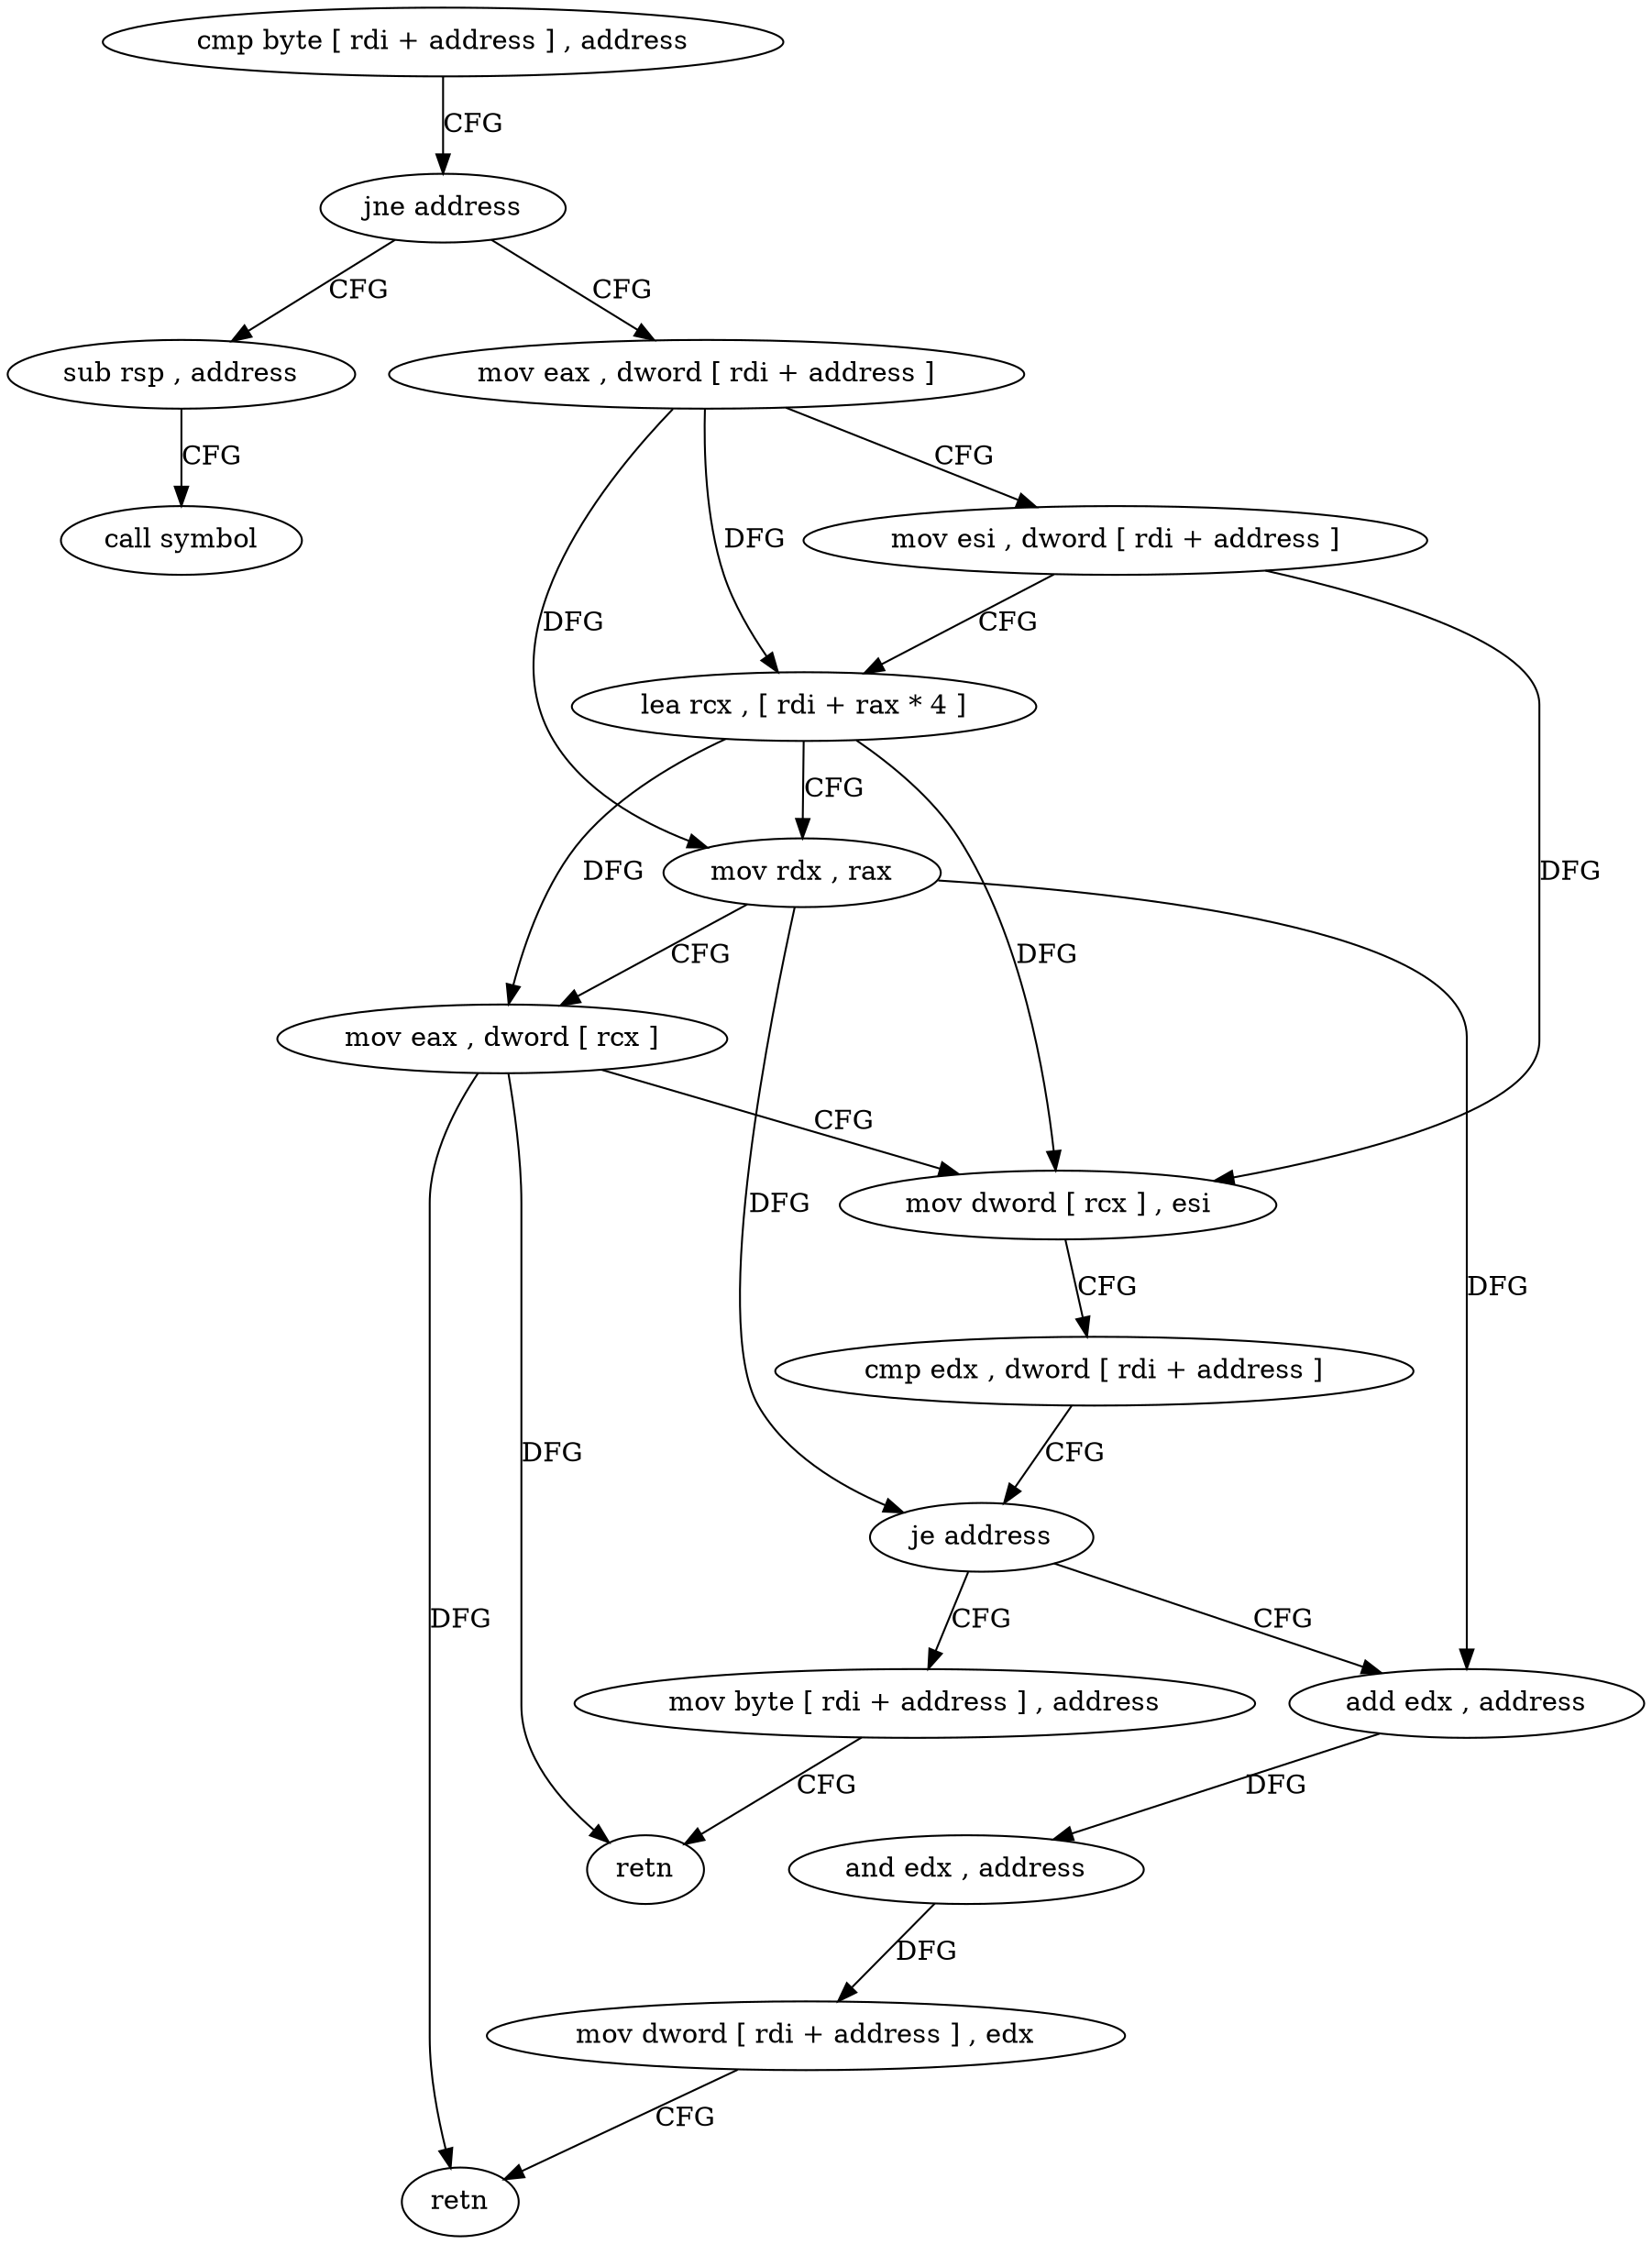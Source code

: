 digraph "func" {
"4287376" [label = "cmp byte [ rdi + address ] , address" ]
"4287380" [label = "jne address" ]
"4287429" [label = "sub rsp , address" ]
"4287382" [label = "mov eax , dword [ rdi + address ]" ]
"4287433" [label = "call symbol" ]
"4287385" [label = "mov esi , dword [ rdi + address ]" ]
"4287388" [label = "lea rcx , [ rdi + rax * 4 ]" ]
"4287392" [label = "mov rdx , rax" ]
"4287395" [label = "mov eax , dword [ rcx ]" ]
"4287397" [label = "mov dword [ rcx ] , esi" ]
"4287399" [label = "cmp edx , dword [ rdi + address ]" ]
"4287402" [label = "je address" ]
"4287424" [label = "mov byte [ rdi + address ] , address" ]
"4287404" [label = "add edx , address" ]
"4287428" [label = "retn" ]
"4287407" [label = "and edx , address" ]
"4287410" [label = "mov dword [ rdi + address ] , edx" ]
"4287413" [label = "retn" ]
"4287376" -> "4287380" [ label = "CFG" ]
"4287380" -> "4287429" [ label = "CFG" ]
"4287380" -> "4287382" [ label = "CFG" ]
"4287429" -> "4287433" [ label = "CFG" ]
"4287382" -> "4287385" [ label = "CFG" ]
"4287382" -> "4287388" [ label = "DFG" ]
"4287382" -> "4287392" [ label = "DFG" ]
"4287385" -> "4287388" [ label = "CFG" ]
"4287385" -> "4287397" [ label = "DFG" ]
"4287388" -> "4287392" [ label = "CFG" ]
"4287388" -> "4287395" [ label = "DFG" ]
"4287388" -> "4287397" [ label = "DFG" ]
"4287392" -> "4287395" [ label = "CFG" ]
"4287392" -> "4287402" [ label = "DFG" ]
"4287392" -> "4287404" [ label = "DFG" ]
"4287395" -> "4287397" [ label = "CFG" ]
"4287395" -> "4287428" [ label = "DFG" ]
"4287395" -> "4287413" [ label = "DFG" ]
"4287397" -> "4287399" [ label = "CFG" ]
"4287399" -> "4287402" [ label = "CFG" ]
"4287402" -> "4287424" [ label = "CFG" ]
"4287402" -> "4287404" [ label = "CFG" ]
"4287424" -> "4287428" [ label = "CFG" ]
"4287404" -> "4287407" [ label = "DFG" ]
"4287407" -> "4287410" [ label = "DFG" ]
"4287410" -> "4287413" [ label = "CFG" ]
}
